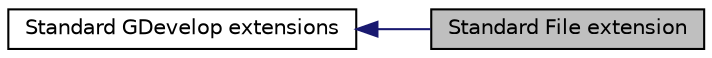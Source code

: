 digraph "Standard File extension"
{
  edge [fontname="Helvetica",fontsize="10",labelfontname="Helvetica",labelfontsize="10"];
  node [fontname="Helvetica",fontsize="10",shape=record];
  rankdir=LR;
  Node0 [label="Standard File extension",height=0.2,width=0.4,color="black", fillcolor="grey75", style="filled" fontcolor="black"];
  Node1 [label="Standard GDevelop extensions",height=0.2,width=0.4,color="black", fillcolor="white", style="filled",URL="$df/d1f/group___builtin_extensions.html"];
  Node1->Node0 [shape=plaintext, color="midnightblue", dir="back", style="solid"];
}
